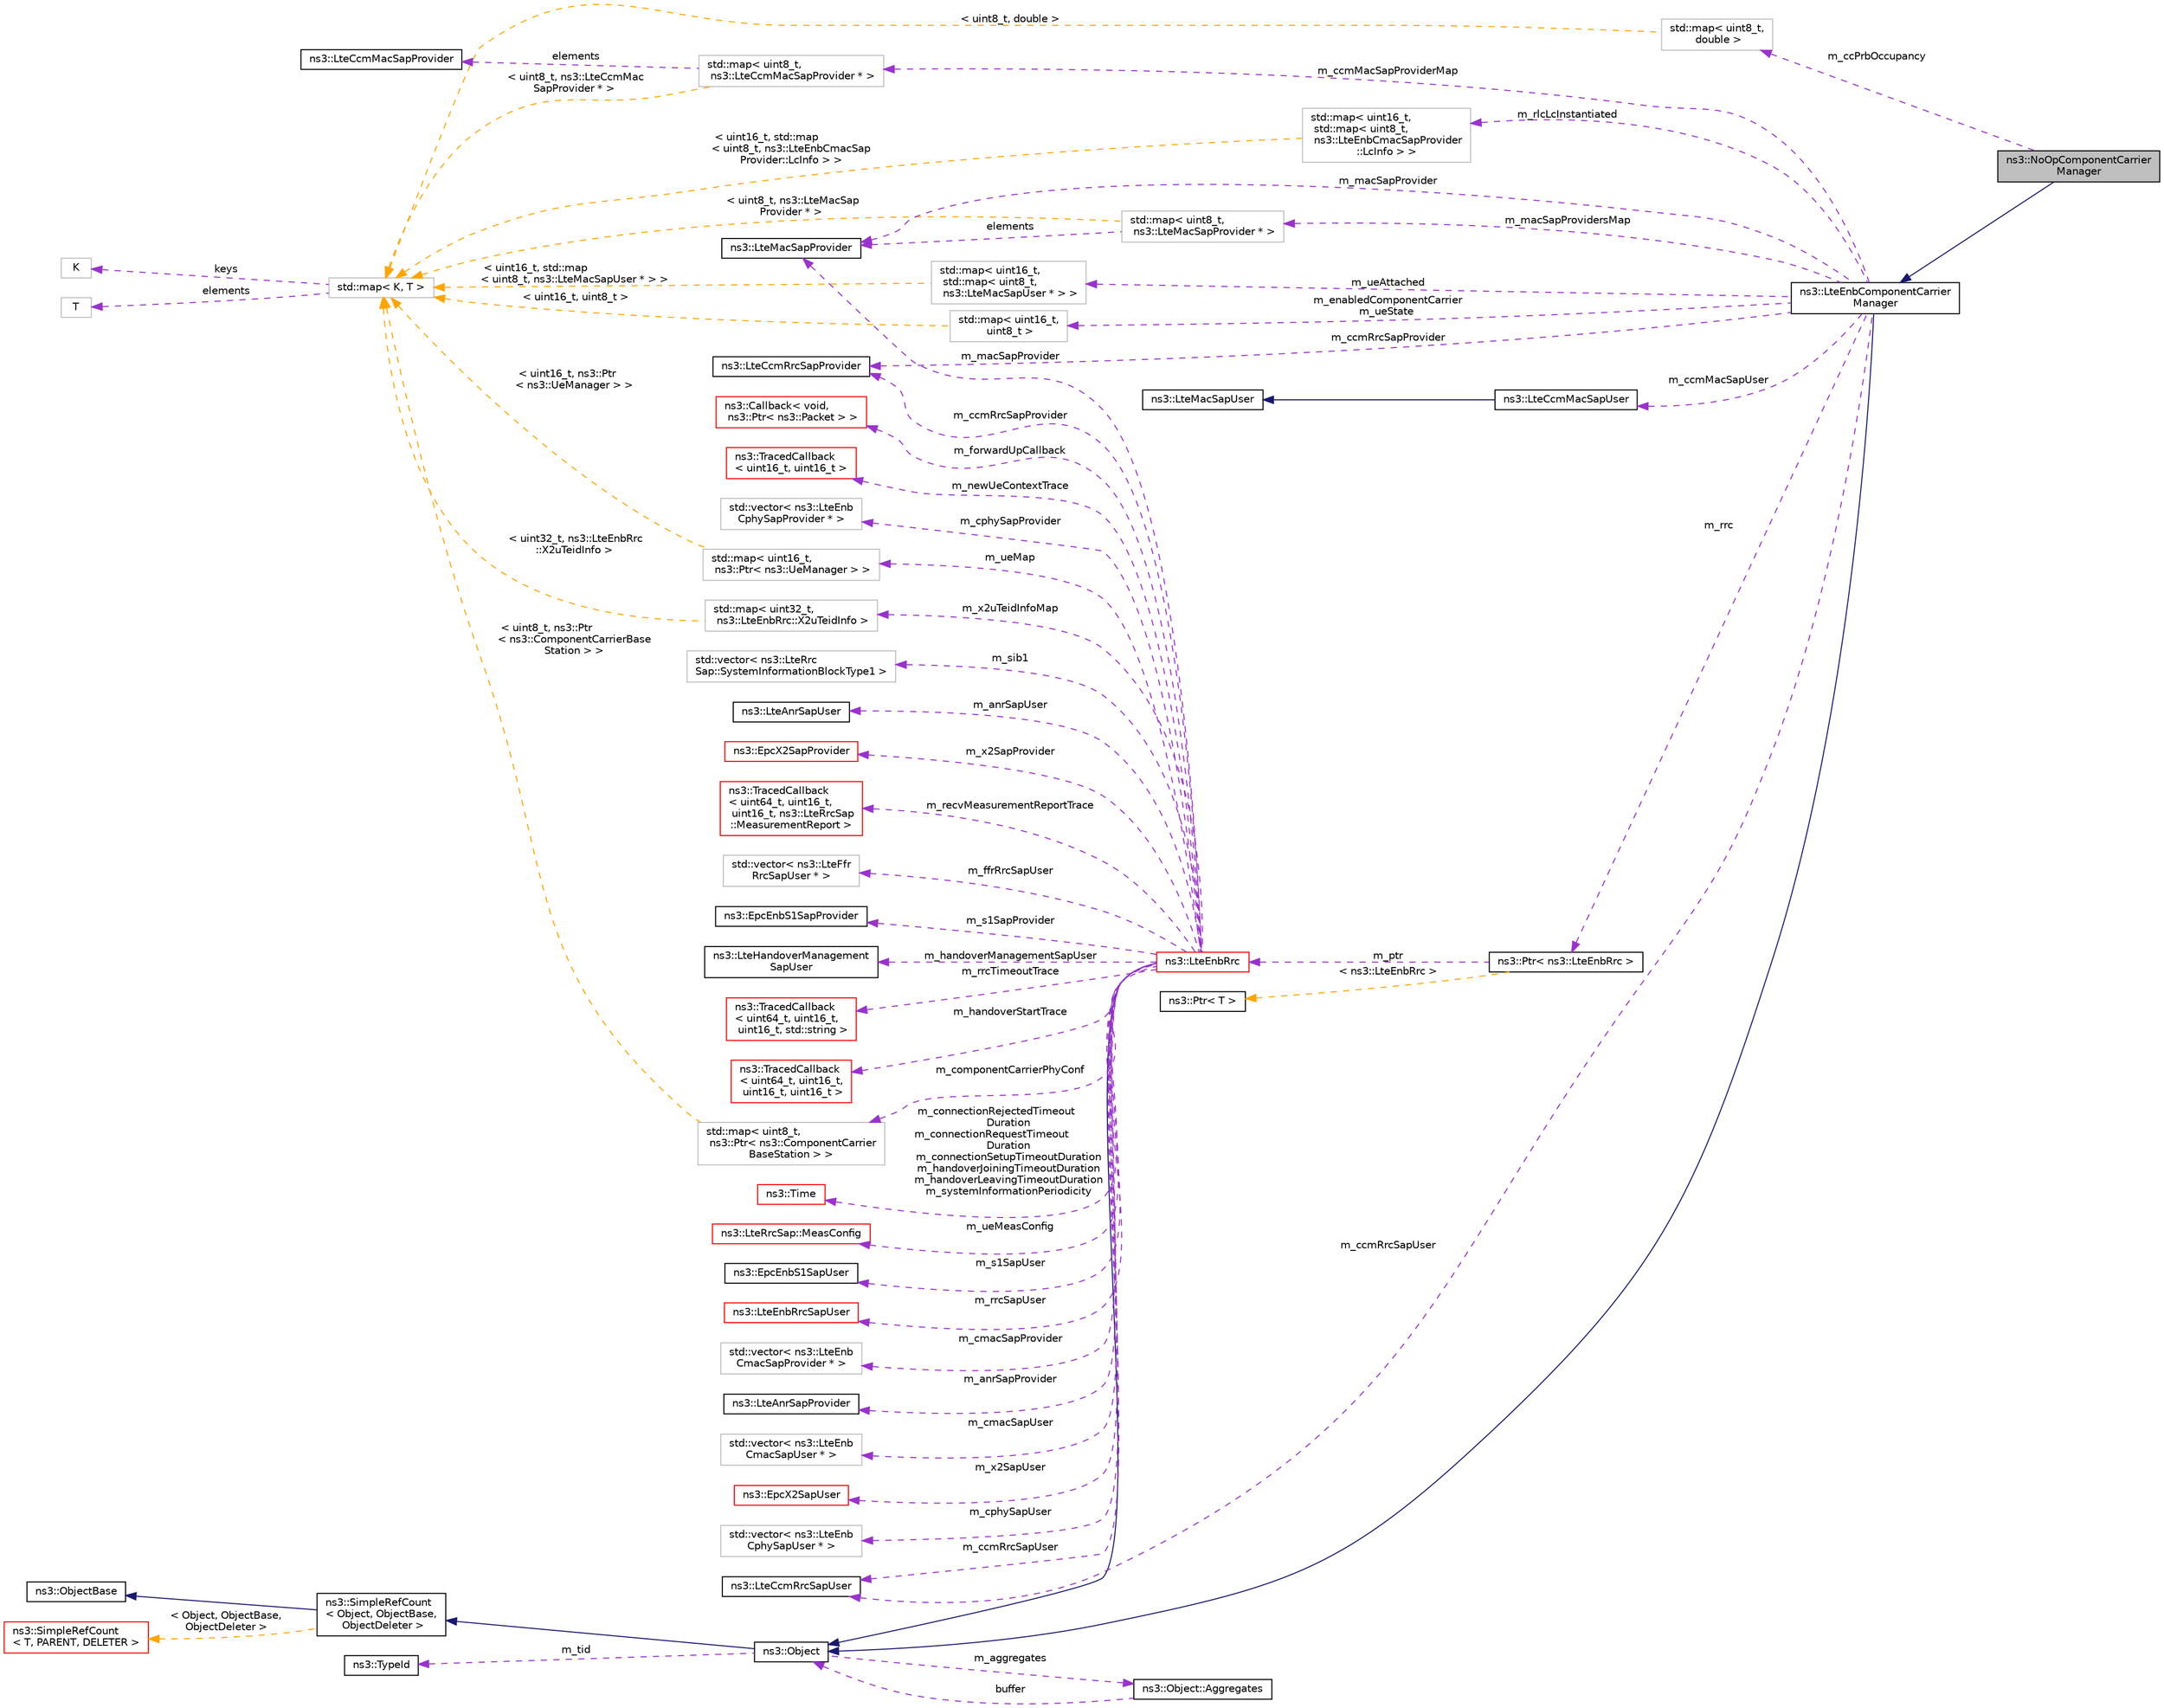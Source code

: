 digraph "ns3::NoOpComponentCarrierManager"
{
 // LATEX_PDF_SIZE
  edge [fontname="Helvetica",fontsize="10",labelfontname="Helvetica",labelfontsize="10"];
  node [fontname="Helvetica",fontsize="10",shape=record];
  rankdir="LR";
  Node1 [label="ns3::NoOpComponentCarrier\lManager",height=0.2,width=0.4,color="black", fillcolor="grey75", style="filled", fontcolor="black",tooltip="The default component carrier manager that forwards all traffic, the uplink and the downlink,..."];
  Node2 -> Node1 [dir="back",color="midnightblue",fontsize="10",style="solid",fontname="Helvetica"];
  Node2 [label="ns3::LteEnbComponentCarrier\lManager",height=0.2,width=0.4,color="black", fillcolor="white", style="filled",URL="$classns3_1_1_lte_enb_component_carrier_manager.html",tooltip="The class implements Component Carrier Manager (CCM) that operates using the Component Carrier Manage..."];
  Node3 -> Node2 [dir="back",color="midnightblue",fontsize="10",style="solid",fontname="Helvetica"];
  Node3 [label="ns3::Object",height=0.2,width=0.4,color="black", fillcolor="white", style="filled",URL="$classns3_1_1_object.html",tooltip="A base class which provides memory management and object aggregation."];
  Node4 -> Node3 [dir="back",color="midnightblue",fontsize="10",style="solid",fontname="Helvetica"];
  Node4 [label="ns3::SimpleRefCount\l\< Object, ObjectBase,\l ObjectDeleter \>",height=0.2,width=0.4,color="black", fillcolor="white", style="filled",URL="$classns3_1_1_simple_ref_count.html",tooltip=" "];
  Node5 -> Node4 [dir="back",color="midnightblue",fontsize="10",style="solid",fontname="Helvetica"];
  Node5 [label="ns3::ObjectBase",height=0.2,width=0.4,color="black", fillcolor="white", style="filled",URL="$classns3_1_1_object_base.html",tooltip="Anchor the ns-3 type and attribute system."];
  Node6 -> Node4 [dir="back",color="orange",fontsize="10",style="dashed",label=" \< Object, ObjectBase,\l ObjectDeleter \>" ,fontname="Helvetica"];
  Node6 [label="ns3::SimpleRefCount\l\< T, PARENT, DELETER \>",height=0.2,width=0.4,color="red", fillcolor="white", style="filled",URL="$classns3_1_1_simple_ref_count.html",tooltip="A template-based reference counting class."];
  Node8 -> Node3 [dir="back",color="darkorchid3",fontsize="10",style="dashed",label=" m_tid" ,fontname="Helvetica"];
  Node8 [label="ns3::TypeId",height=0.2,width=0.4,color="black", fillcolor="white", style="filled",URL="$classns3_1_1_type_id.html",tooltip="a unique identifier for an interface."];
  Node9 -> Node3 [dir="back",color="darkorchid3",fontsize="10",style="dashed",label=" m_aggregates" ,fontname="Helvetica"];
  Node9 [label="ns3::Object::Aggregates",height=0.2,width=0.4,color="black", fillcolor="white", style="filled",URL="$structns3_1_1_object_1_1_aggregates.html",tooltip="The list of Objects aggregated to this one."];
  Node3 -> Node9 [dir="back",color="darkorchid3",fontsize="10",style="dashed",label=" buffer" ,fontname="Helvetica"];
  Node10 -> Node2 [dir="back",color="darkorchid3",fontsize="10",style="dashed",label=" m_enabledComponentCarrier\nm_ueState" ,fontname="Helvetica"];
  Node10 [label="std::map\< uint16_t,\l uint8_t \>",height=0.2,width=0.4,color="grey75", fillcolor="white", style="filled",tooltip=" "];
  Node11 -> Node10 [dir="back",color="orange",fontsize="10",style="dashed",label=" \< uint16_t, uint8_t \>" ,fontname="Helvetica"];
  Node11 [label="std::map\< K, T \>",height=0.2,width=0.4,color="grey75", fillcolor="white", style="filled",tooltip=" "];
  Node12 -> Node11 [dir="back",color="darkorchid3",fontsize="10",style="dashed",label=" keys" ,fontname="Helvetica"];
  Node12 [label="K",height=0.2,width=0.4,color="grey75", fillcolor="white", style="filled",tooltip=" "];
  Node13 -> Node11 [dir="back",color="darkorchid3",fontsize="10",style="dashed",label=" elements" ,fontname="Helvetica"];
  Node13 [label="T",height=0.2,width=0.4,color="grey75", fillcolor="white", style="filled",tooltip=" "];
  Node14 -> Node2 [dir="back",color="darkorchid3",fontsize="10",style="dashed",label=" m_ccmMacSapUser" ,fontname="Helvetica"];
  Node14 [label="ns3::LteCcmMacSapUser",height=0.2,width=0.4,color="black", fillcolor="white", style="filled",URL="$classns3_1_1_lte_ccm_mac_sap_user.html",tooltip="Service Access Point (SAP) offered by MAC to the component carrier manager (CCM)."];
  Node15 -> Node14 [dir="back",color="midnightblue",fontsize="10",style="solid",fontname="Helvetica"];
  Node15 [label="ns3::LteMacSapUser",height=0.2,width=0.4,color="black", fillcolor="white", style="filled",URL="$classns3_1_1_lte_mac_sap_user.html",tooltip="Service Access Point (SAP) offered by the MAC to the RLC See Femto Forum MAC Scheduler Interface Spec..."];
  Node16 -> Node2 [dir="back",color="darkorchid3",fontsize="10",style="dashed",label=" m_ccmMacSapProviderMap" ,fontname="Helvetica"];
  Node16 [label="std::map\< uint8_t,\l ns3::LteCcmMacSapProvider * \>",height=0.2,width=0.4,color="grey75", fillcolor="white", style="filled",tooltip=" "];
  Node17 -> Node16 [dir="back",color="darkorchid3",fontsize="10",style="dashed",label=" elements" ,fontname="Helvetica"];
  Node17 [label="ns3::LteCcmMacSapProvider",height=0.2,width=0.4,color="black", fillcolor="white", style="filled",URL="$classns3_1_1_lte_ccm_mac_sap_provider.html",tooltip="Service Access Point (SAP) offered by the component carrier manager (CCM) by MAC to CCM."];
  Node11 -> Node16 [dir="back",color="orange",fontsize="10",style="dashed",label=" \< uint8_t, ns3::LteCcmMac\lSapProvider * \>" ,fontname="Helvetica"];
  Node18 -> Node2 [dir="back",color="darkorchid3",fontsize="10",style="dashed",label=" m_rlcLcInstantiated" ,fontname="Helvetica"];
  Node18 [label="std::map\< uint16_t,\l std::map\< uint8_t,\l ns3::LteEnbCmacSapProvider\l::LcInfo \> \>",height=0.2,width=0.4,color="grey75", fillcolor="white", style="filled",tooltip=" "];
  Node11 -> Node18 [dir="back",color="orange",fontsize="10",style="dashed",label=" \< uint16_t, std::map\l\< uint8_t, ns3::LteEnbCmacSap\lProvider::LcInfo \> \>" ,fontname="Helvetica"];
  Node19 -> Node2 [dir="back",color="darkorchid3",fontsize="10",style="dashed",label=" m_ueAttached" ,fontname="Helvetica"];
  Node19 [label="std::map\< uint16_t,\l std::map\< uint8_t,\l ns3::LteMacSapUser * \> \>",height=0.2,width=0.4,color="grey75", fillcolor="white", style="filled",tooltip=" "];
  Node11 -> Node19 [dir="back",color="orange",fontsize="10",style="dashed",label=" \< uint16_t, std::map\l\< uint8_t, ns3::LteMacSapUser * \> \>" ,fontname="Helvetica"];
  Node20 -> Node2 [dir="back",color="darkorchid3",fontsize="10",style="dashed",label=" m_ccmRrcSapProvider" ,fontname="Helvetica"];
  Node20 [label="ns3::LteCcmRrcSapProvider",height=0.2,width=0.4,color="black", fillcolor="white", style="filled",URL="$classns3_1_1_lte_ccm_rrc_sap_provider.html",tooltip="Service Access Point (SAP) offered by the Component Carrier Manager (CCM) instance to the eNodeB RRC ..."];
  Node21 -> Node2 [dir="back",color="darkorchid3",fontsize="10",style="dashed",label=" m_macSapProvidersMap" ,fontname="Helvetica"];
  Node21 [label="std::map\< uint8_t,\l ns3::LteMacSapProvider * \>",height=0.2,width=0.4,color="grey75", fillcolor="white", style="filled",tooltip=" "];
  Node22 -> Node21 [dir="back",color="darkorchid3",fontsize="10",style="dashed",label=" elements" ,fontname="Helvetica"];
  Node22 [label="ns3::LteMacSapProvider",height=0.2,width=0.4,color="black", fillcolor="white", style="filled",URL="$classns3_1_1_lte_mac_sap_provider.html",tooltip="Service Access Point (SAP) offered by the MAC to the RLC See Femto Forum MAC Scheduler Interface Spec..."];
  Node11 -> Node21 [dir="back",color="orange",fontsize="10",style="dashed",label=" \< uint8_t, ns3::LteMacSap\lProvider * \>" ,fontname="Helvetica"];
  Node23 -> Node2 [dir="back",color="darkorchid3",fontsize="10",style="dashed",label=" m_ccmRrcSapUser" ,fontname="Helvetica"];
  Node23 [label="ns3::LteCcmRrcSapUser",height=0.2,width=0.4,color="black", fillcolor="white", style="filled",URL="$classns3_1_1_lte_ccm_rrc_sap_user.html",tooltip="Service Access Point (SAP) offered by the eNodeB RRC instance to the component carrier manager (CCM) ..."];
  Node24 -> Node2 [dir="back",color="darkorchid3",fontsize="10",style="dashed",label=" m_rrc" ,fontname="Helvetica"];
  Node24 [label="ns3::Ptr\< ns3::LteEnbRrc \>",height=0.2,width=0.4,color="black", fillcolor="white", style="filled",URL="$classns3_1_1_ptr.html",tooltip=" "];
  Node25 -> Node24 [dir="back",color="darkorchid3",fontsize="10",style="dashed",label=" m_ptr" ,fontname="Helvetica"];
  Node25 [label="ns3::LteEnbRrc",height=0.2,width=0.4,color="red", fillcolor="white", style="filled",URL="$classns3_1_1_lte_enb_rrc.html",tooltip="The LTE Radio Resource Control entity at the eNB."];
  Node3 -> Node25 [dir="back",color="midnightblue",fontsize="10",style="solid",fontname="Helvetica"];
  Node26 -> Node25 [dir="back",color="darkorchid3",fontsize="10",style="dashed",label=" m_sib1" ,fontname="Helvetica"];
  Node26 [label="std::vector\< ns3::LteRrc\lSap::SystemInformationBlockType1 \>",height=0.2,width=0.4,color="grey75", fillcolor="white", style="filled",tooltip=" "];
  Node32 -> Node25 [dir="back",color="darkorchid3",fontsize="10",style="dashed",label=" m_anrSapUser" ,fontname="Helvetica"];
  Node32 [label="ns3::LteAnrSapUser",height=0.2,width=0.4,color="black", fillcolor="white", style="filled",URL="$classns3_1_1_lte_anr_sap_user.html",tooltip="Service Access Point (SAP) offered by the eNodeB RRC instance to the ANR instance."];
  Node33 -> Node25 [dir="back",color="darkorchid3",fontsize="10",style="dashed",label=" m_x2SapProvider" ,fontname="Helvetica"];
  Node33 [label="ns3::EpcX2SapProvider",height=0.2,width=0.4,color="red", fillcolor="white", style="filled",URL="$classns3_1_1_epc_x2_sap_provider.html",tooltip="These service primitives of this part of the X2 SAP are provided by the X2 entity and issued by RRC e..."];
  Node35 -> Node25 [dir="back",color="darkorchid3",fontsize="10",style="dashed",label=" m_recvMeasurementReportTrace" ,fontname="Helvetica"];
  Node35 [label="ns3::TracedCallback\l\< uint64_t, uint16_t,\l uint16_t, ns3::LteRrcSap\l::MeasurementReport \>",height=0.2,width=0.4,color="red", fillcolor="white", style="filled",URL="$classns3_1_1_traced_callback.html",tooltip=" "];
  Node46 -> Node25 [dir="back",color="darkorchid3",fontsize="10",style="dashed",label=" m_ffrRrcSapUser" ,fontname="Helvetica"];
  Node46 [label="std::vector\< ns3::LteFfr\lRrcSapUser * \>",height=0.2,width=0.4,color="grey75", fillcolor="white", style="filled",tooltip=" "];
  Node48 -> Node25 [dir="back",color="darkorchid3",fontsize="10",style="dashed",label=" m_s1SapProvider" ,fontname="Helvetica"];
  Node48 [label="ns3::EpcEnbS1SapProvider",height=0.2,width=0.4,color="black", fillcolor="white", style="filled",URL="$classns3_1_1_epc_enb_s1_sap_provider.html",tooltip="This class implements the Service Access Point (SAP) between the LteEnbRrc and the EpcEnbApplication."];
  Node20 -> Node25 [dir="back",color="darkorchid3",fontsize="10",style="dashed",label=" m_ccmRrcSapProvider" ,fontname="Helvetica"];
  Node49 -> Node25 [dir="back",color="darkorchid3",fontsize="10",style="dashed",label=" m_handoverManagementSapUser" ,fontname="Helvetica"];
  Node49 [label="ns3::LteHandoverManagement\lSapUser",height=0.2,width=0.4,color="black", fillcolor="white", style="filled",URL="$classns3_1_1_lte_handover_management_sap_user.html",tooltip="Service Access Point (SAP) offered by the eNodeB RRC instance to the handover algorithm instance."];
  Node50 -> Node25 [dir="back",color="darkorchid3",fontsize="10",style="dashed",label=" m_componentCarrierPhyConf" ,fontname="Helvetica"];
  Node50 [label="std::map\< uint8_t,\l ns3::Ptr\< ns3::ComponentCarrier\lBaseStation \> \>",height=0.2,width=0.4,color="grey75", fillcolor="white", style="filled",tooltip=" "];
  Node11 -> Node50 [dir="back",color="orange",fontsize="10",style="dashed",label=" \< uint8_t, ns3::Ptr\l\< ns3::ComponentCarrierBase\lStation \> \>" ,fontname="Helvetica"];
  Node54 -> Node25 [dir="back",color="darkorchid3",fontsize="10",style="dashed",label=" m_rrcTimeoutTrace" ,fontname="Helvetica"];
  Node54 [label="ns3::TracedCallback\l\< uint64_t, uint16_t,\l uint16_t, std::string \>",height=0.2,width=0.4,color="red", fillcolor="white", style="filled",URL="$classns3_1_1_traced_callback.html",tooltip=" "];
  Node55 -> Node25 [dir="back",color="darkorchid3",fontsize="10",style="dashed",label=" m_ueMap" ,fontname="Helvetica"];
  Node55 [label="std::map\< uint16_t,\l ns3::Ptr\< ns3::UeManager \> \>",height=0.2,width=0.4,color="grey75", fillcolor="white", style="filled",tooltip=" "];
  Node11 -> Node55 [dir="back",color="orange",fontsize="10",style="dashed",label=" \< uint16_t, ns3::Ptr\l\< ns3::UeManager \> \>" ,fontname="Helvetica"];
  Node23 -> Node25 [dir="back",color="darkorchid3",fontsize="10",style="dashed",label=" m_ccmRrcSapUser" ,fontname="Helvetica"];
  Node93 -> Node25 [dir="back",color="darkorchid3",fontsize="10",style="dashed",label=" m_handoverStartTrace" ,fontname="Helvetica"];
  Node93 [label="ns3::TracedCallback\l\< uint64_t, uint16_t,\l uint16_t, uint16_t \>",height=0.2,width=0.4,color="red", fillcolor="white", style="filled",URL="$classns3_1_1_traced_callback.html",tooltip=" "];
  Node94 -> Node25 [dir="back",color="darkorchid3",fontsize="10",style="dashed",label=" m_connectionRejectedTimeout\lDuration\nm_connectionRequestTimeout\lDuration\nm_connectionSetupTimeoutDuration\nm_handoverJoiningTimeoutDuration\nm_handoverLeavingTimeoutDuration\nm_systemInformationPeriodicity" ,fontname="Helvetica"];
  Node94 [label="ns3::Time",height=0.2,width=0.4,color="red", fillcolor="white", style="filled",URL="$classns3_1_1_time.html",tooltip="Simulation virtual time values and global simulation resolution."];
  Node96 -> Node25 [dir="back",color="darkorchid3",fontsize="10",style="dashed",label=" m_ueMeasConfig" ,fontname="Helvetica"];
  Node96 [label="ns3::LteRrcSap::MeasConfig",height=0.2,width=0.4,color="red", fillcolor="white", style="filled",URL="$structns3_1_1_lte_rrc_sap_1_1_meas_config.html",tooltip="MeasConfig structure."];
  Node116 -> Node25 [dir="back",color="darkorchid3",fontsize="10",style="dashed",label=" m_s1SapUser" ,fontname="Helvetica"];
  Node116 [label="ns3::EpcEnbS1SapUser",height=0.2,width=0.4,color="black", fillcolor="white", style="filled",URL="$classns3_1_1_epc_enb_s1_sap_user.html",tooltip="This class implements the Service Access Point (SAP) between the LteEnbRrc and the EpcEnbApplication."];
  Node117 -> Node25 [dir="back",color="darkorchid3",fontsize="10",style="dashed",label=" m_rrcSapUser" ,fontname="Helvetica"];
  Node117 [label="ns3::LteEnbRrcSapUser",height=0.2,width=0.4,color="red", fillcolor="white", style="filled",URL="$classns3_1_1_lte_enb_rrc_sap_user.html",tooltip="Part of the RRC protocol."];
  Node119 -> Node25 [dir="back",color="darkorchid3",fontsize="10",style="dashed",label=" m_cmacSapProvider" ,fontname="Helvetica"];
  Node119 [label="std::vector\< ns3::LteEnb\lCmacSapProvider * \>",height=0.2,width=0.4,color="grey75", fillcolor="white", style="filled",tooltip=" "];
  Node121 -> Node25 [dir="back",color="darkorchid3",fontsize="10",style="dashed",label=" m_anrSapProvider" ,fontname="Helvetica"];
  Node121 [label="ns3::LteAnrSapProvider",height=0.2,width=0.4,color="black", fillcolor="white", style="filled",URL="$classns3_1_1_lte_anr_sap_provider.html",tooltip="Service Access Point (SAP) offered by the ANR instance to the eNodeB RRC instance."];
  Node122 -> Node25 [dir="back",color="darkorchid3",fontsize="10",style="dashed",label=" m_cmacSapUser" ,fontname="Helvetica"];
  Node122 [label="std::vector\< ns3::LteEnb\lCmacSapUser * \>",height=0.2,width=0.4,color="grey75", fillcolor="white", style="filled",tooltip=" "];
  Node124 -> Node25 [dir="back",color="darkorchid3",fontsize="10",style="dashed",label=" m_x2uTeidInfoMap" ,fontname="Helvetica"];
  Node124 [label="std::map\< uint32_t,\l ns3::LteEnbRrc::X2uTeidInfo \>",height=0.2,width=0.4,color="grey75", fillcolor="white", style="filled",tooltip=" "];
  Node11 -> Node124 [dir="back",color="orange",fontsize="10",style="dashed",label=" \< uint32_t, ns3::LteEnbRrc\l::X2uTeidInfo \>" ,fontname="Helvetica"];
  Node126 -> Node25 [dir="back",color="darkorchid3",fontsize="10",style="dashed",label=" m_x2SapUser" ,fontname="Helvetica"];
  Node126 [label="ns3::EpcX2SapUser",height=0.2,width=0.4,color="red", fillcolor="white", style="filled",URL="$classns3_1_1_epc_x2_sap_user.html",tooltip="These service primitives of this part of the X2 SAP are provided by the RRC entity and issued by the ..."];
  Node127 -> Node25 [dir="back",color="darkorchid3",fontsize="10",style="dashed",label=" m_cphySapUser" ,fontname="Helvetica"];
  Node127 [label="std::vector\< ns3::LteEnb\lCphySapUser * \>",height=0.2,width=0.4,color="grey75", fillcolor="white", style="filled",tooltip=" "];
  Node129 -> Node25 [dir="back",color="darkorchid3",fontsize="10",style="dashed",label=" m_forwardUpCallback" ,fontname="Helvetica"];
  Node129 [label="ns3::Callback\< void,\l ns3::Ptr\< ns3::Packet \> \>",height=0.2,width=0.4,color="red", fillcolor="white", style="filled",URL="$classns3_1_1_callback.html",tooltip=" "];
  Node130 -> Node25 [dir="back",color="darkorchid3",fontsize="10",style="dashed",label=" m_newUeContextTrace" ,fontname="Helvetica"];
  Node130 [label="ns3::TracedCallback\l\< uint16_t, uint16_t \>",height=0.2,width=0.4,color="red", fillcolor="white", style="filled",URL="$classns3_1_1_traced_callback.html",tooltip=" "];
  Node131 -> Node25 [dir="back",color="darkorchid3",fontsize="10",style="dashed",label=" m_cphySapProvider" ,fontname="Helvetica"];
  Node131 [label="std::vector\< ns3::LteEnb\lCphySapProvider * \>",height=0.2,width=0.4,color="grey75", fillcolor="white", style="filled",tooltip=" "];
  Node22 -> Node25 [dir="back",color="darkorchid3",fontsize="10",style="dashed",label=" m_macSapProvider" ,fontname="Helvetica"];
  Node43 -> Node24 [dir="back",color="orange",fontsize="10",style="dashed",label=" \< ns3::LteEnbRrc \>" ,fontname="Helvetica"];
  Node43 [label="ns3::Ptr\< T \>",height=0.2,width=0.4,color="black", fillcolor="white", style="filled",URL="$classns3_1_1_ptr.html",tooltip="Smart pointer class similar to boost::intrusive_ptr."];
  Node22 -> Node2 [dir="back",color="darkorchid3",fontsize="10",style="dashed",label=" m_macSapProvider" ,fontname="Helvetica"];
  Node140 -> Node1 [dir="back",color="darkorchid3",fontsize="10",style="dashed",label=" m_ccPrbOccupancy" ,fontname="Helvetica"];
  Node140 [label="std::map\< uint8_t,\l double \>",height=0.2,width=0.4,color="grey75", fillcolor="white", style="filled",tooltip=" "];
  Node11 -> Node140 [dir="back",color="orange",fontsize="10",style="dashed",label=" \< uint8_t, double \>" ,fontname="Helvetica"];
}
